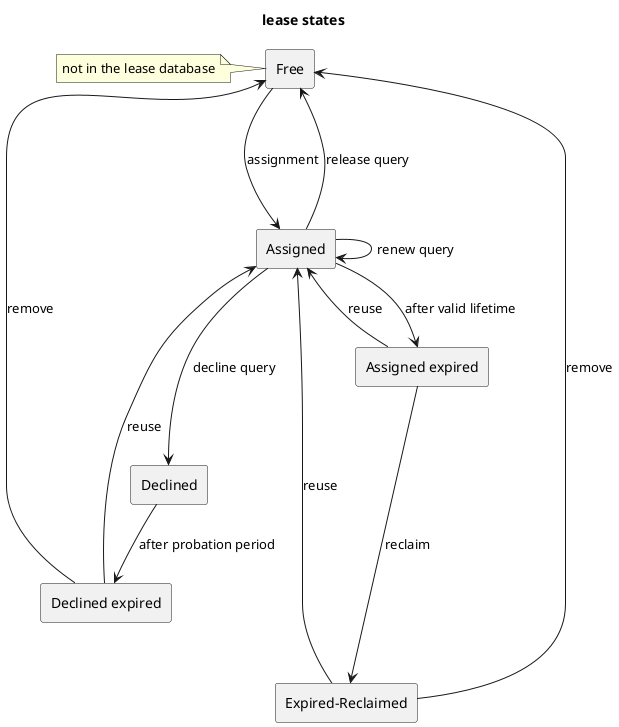 @startuml

title lease states

agent "Free" as free
note left : not in the lease database

agent "Assigned" as assigned

agent "Assigned expired" as assigned_expired

agent "Declined" as declined

agent "Declined expired" as declined_expired

agent "Expired-Reclaimed" as reclaimed

free ---> assigned : assignment

assigned -> assigned_expired : after valid lifetime
assigned -> assigned : renew query
assigned ---> declined : decline query
assigned -up-> free : release query

declined --> declined_expired : after probation period

assigned_expired -up-> assigned : reuse
declined_expired -up-> assigned : reuse

assigned_expired ---> reclaimed : reclaim
declined_expired ---> free : remove

reclaimed -up-> assigned : reuse
reclaimed -up--> free : remove

declined_expired -[hidden]-> reclaimed

@enduml
